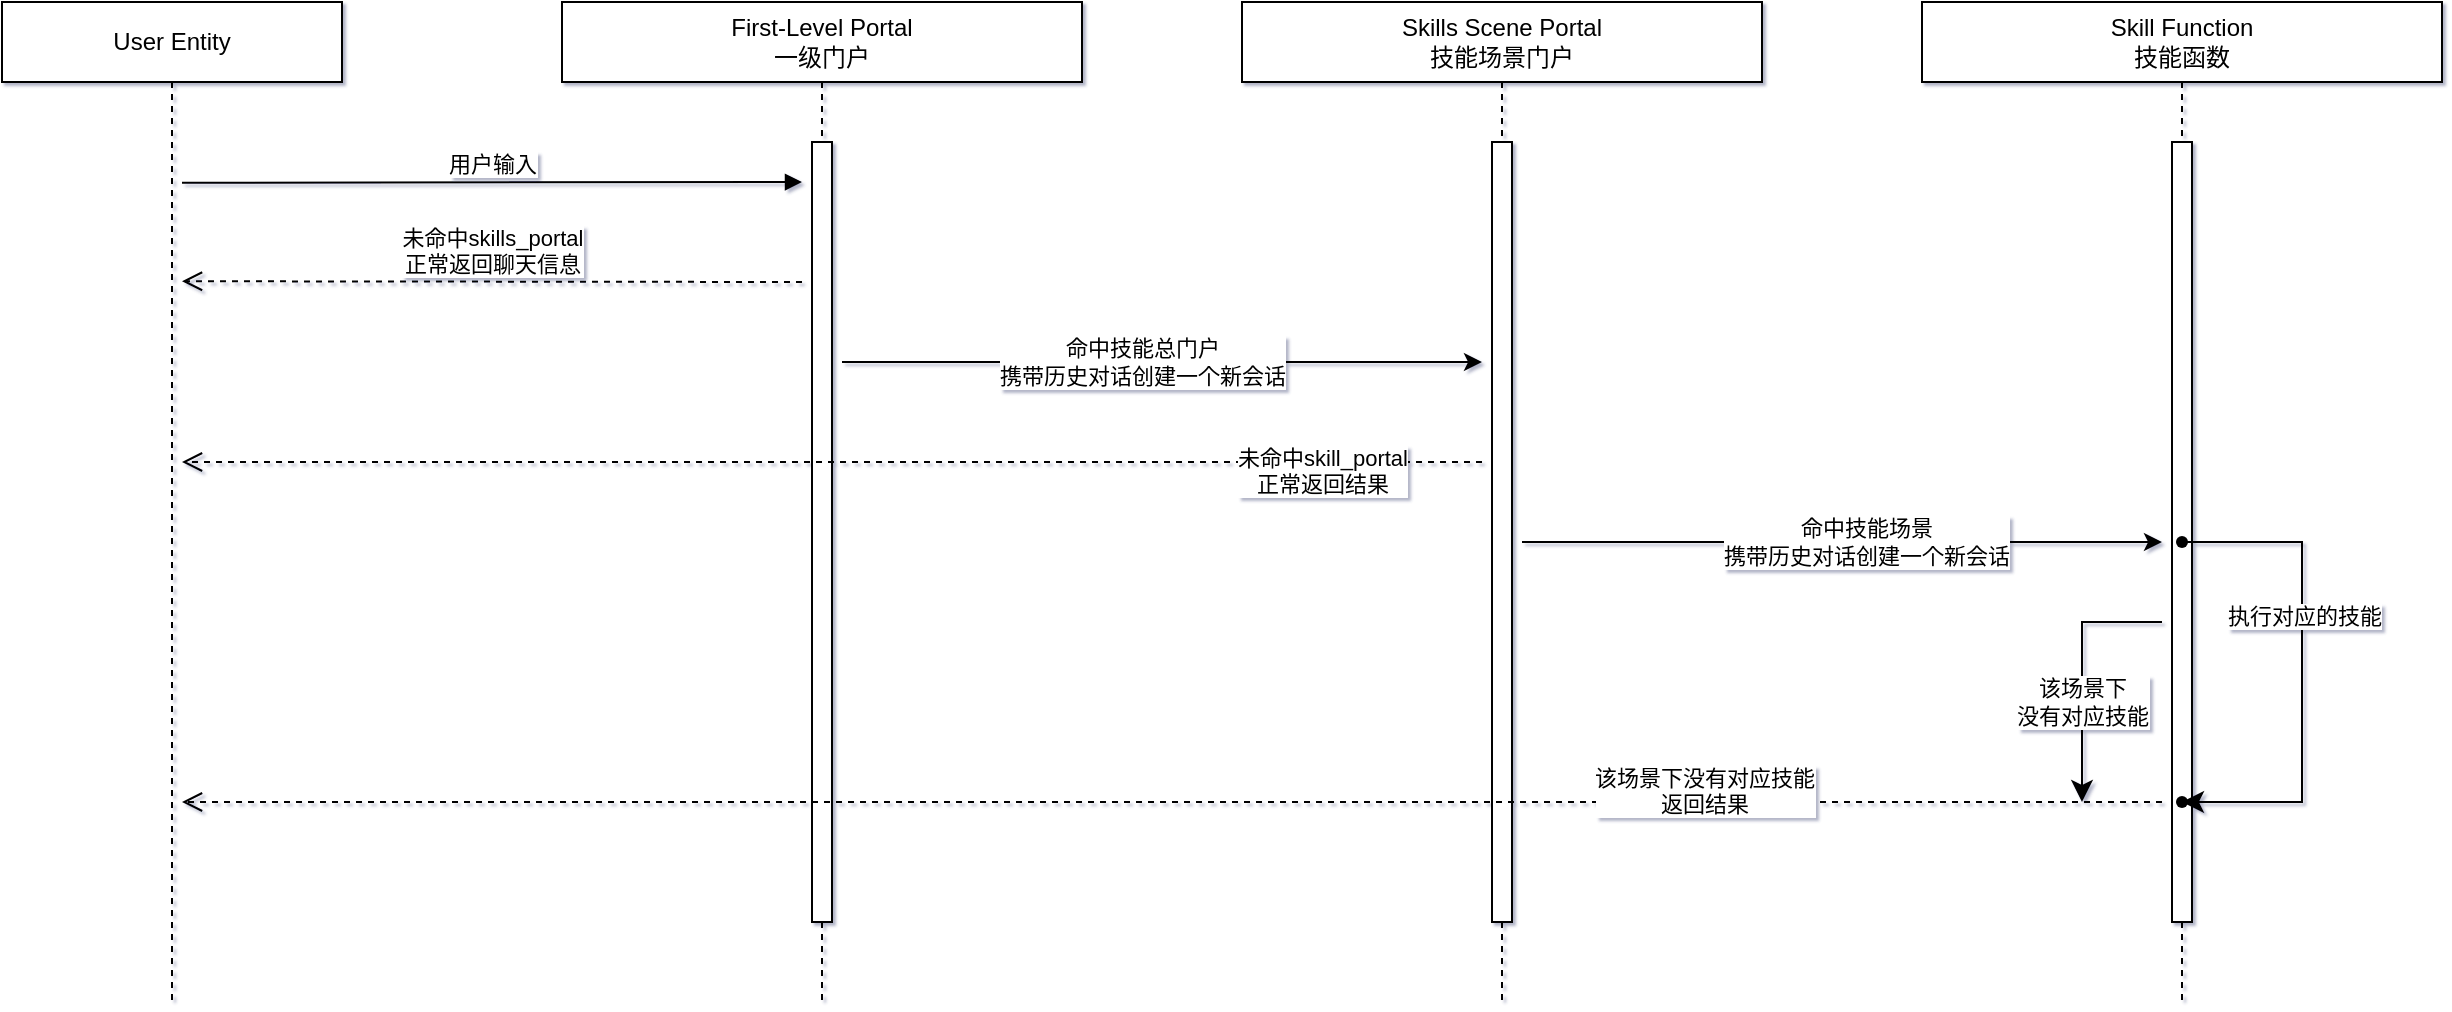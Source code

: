 <mxfile version="21.5.1" type="github">
  <diagram name="Page-1" id="2YBvvXClWsGukQMizWep">
    <mxGraphModel dx="2047" dy="692" grid="1" gridSize="10" guides="1" tooltips="1" connect="1" arrows="1" fold="1" page="0" pageScale="1" pageWidth="900" pageHeight="1600" background="#ffffff" math="0" shadow="1">
      <root>
        <mxCell id="0" />
        <mxCell id="1" parent="0" />
        <mxCell id="w3quCmvCJ4kMD0r-27Fn-25" value="" style="edgeStyle=elbowEdgeStyle;orthogonalLoop=1;jettySize=auto;html=1;elbow=horizontal;curved=0;rounded=0;" edge="1" parent="1">
          <mxGeometry relative="1" as="geometry">
            <mxPoint y="200" as="sourcePoint" />
            <mxPoint x="320" y="200" as="targetPoint" />
          </mxGeometry>
        </mxCell>
        <mxCell id="w3quCmvCJ4kMD0r-27Fn-26" value="命中技能总门户&lt;br&gt;携带历史对话创建一个新会话" style="edgeLabel;html=1;align=center;verticalAlign=middle;resizable=0;points=[];" vertex="1" connectable="0" parent="w3quCmvCJ4kMD0r-27Fn-25">
          <mxGeometry x="-0.062" relative="1" as="geometry">
            <mxPoint as="offset" />
          </mxGeometry>
        </mxCell>
        <mxCell id="aM9ryv3xv72pqoxQDRHE-1" value="First-Level Portal&lt;br&gt;一级门户" style="shape=umlLifeline;perimeter=lifelinePerimeter;whiteSpace=wrap;html=1;container=0;dropTarget=0;collapsible=0;recursiveResize=0;outlineConnect=0;portConstraint=eastwest;newEdgeStyle={&quot;edgeStyle&quot;:&quot;elbowEdgeStyle&quot;,&quot;elbow&quot;:&quot;vertical&quot;,&quot;curved&quot;:0,&quot;rounded&quot;:0};rounded=0;" parent="1" vertex="1">
          <mxGeometry x="-140" y="20" width="260" height="500" as="geometry" />
        </mxCell>
        <mxCell id="w3quCmvCJ4kMD0r-27Fn-20" value="" style="html=1;points=[];perimeter=orthogonalPerimeter;outlineConnect=0;targetShapes=umlLifeline;portConstraint=eastwest;newEdgeStyle={&quot;edgeStyle&quot;:&quot;elbowEdgeStyle&quot;,&quot;elbow&quot;:&quot;vertical&quot;,&quot;curved&quot;:0,&quot;rounded&quot;:0};rounded=0;" vertex="1" parent="aM9ryv3xv72pqoxQDRHE-1">
          <mxGeometry x="125" y="70" width="10" height="390" as="geometry" />
        </mxCell>
        <mxCell id="aM9ryv3xv72pqoxQDRHE-10" value="未命中skills_portal&lt;br&gt;正常返回聊天信息" style="html=1;verticalAlign=bottom;endArrow=open;dashed=1;endSize=8;edgeStyle=elbowEdgeStyle;elbow=vertical;curved=0;rounded=0;" parent="1" edge="1">
          <mxGeometry x="0.001" relative="1" as="geometry">
            <mxPoint x="-330" y="159.62" as="targetPoint" />
            <Array as="points">
              <mxPoint x="-144.73" y="159.62" />
            </Array>
            <mxPoint x="-20" y="160" as="sourcePoint" />
            <mxPoint as="offset" />
          </mxGeometry>
        </mxCell>
        <mxCell id="w3quCmvCJ4kMD0r-27Fn-14" value="User&amp;nbsp;Entity" style="shape=umlLifeline;perimeter=lifelinePerimeter;whiteSpace=wrap;html=1;container=0;dropTarget=0;collapsible=0;recursiveResize=0;outlineConnect=0;portConstraint=eastwest;newEdgeStyle={&quot;edgeStyle&quot;:&quot;elbowEdgeStyle&quot;,&quot;elbow&quot;:&quot;vertical&quot;,&quot;curved&quot;:0,&quot;rounded&quot;:0};rounded=0;" vertex="1" parent="1">
          <mxGeometry x="-420" y="20" width="170" height="500" as="geometry" />
        </mxCell>
        <mxCell id="w3quCmvCJ4kMD0r-27Fn-17" value="用户输入" style="html=1;verticalAlign=bottom;endArrow=block;edgeStyle=elbowEdgeStyle;elbow=vertical;curved=0;rounded=0;" edge="1" parent="1">
          <mxGeometry relative="1" as="geometry">
            <mxPoint x="-330" y="110.38" as="sourcePoint" />
            <Array as="points">
              <mxPoint x="-160" y="110" />
            </Array>
            <mxPoint x="-20" y="110" as="targetPoint" />
          </mxGeometry>
        </mxCell>
        <mxCell id="w3quCmvCJ4kMD0r-27Fn-31" value="" style="edgeStyle=elbowEdgeStyle;orthogonalLoop=1;jettySize=auto;html=1;elbow=horizontal;curved=0;rounded=0;" edge="1" parent="1">
          <mxGeometry relative="1" as="geometry">
            <mxPoint x="340" y="290" as="sourcePoint" />
            <mxPoint x="660" y="290" as="targetPoint" />
          </mxGeometry>
        </mxCell>
        <mxCell id="w3quCmvCJ4kMD0r-27Fn-34" value="命中技能场景&lt;br&gt;携带历史对话创建一个新会话" style="edgeLabel;html=1;align=center;verticalAlign=middle;resizable=0;points=[];" vertex="1" connectable="0" parent="w3quCmvCJ4kMD0r-27Fn-31">
          <mxGeometry x="0.076" relative="1" as="geometry">
            <mxPoint as="offset" />
          </mxGeometry>
        </mxCell>
        <mxCell id="w3quCmvCJ4kMD0r-27Fn-23" value="Skills Scene Portal&lt;br&gt;技能场景门户" style="shape=umlLifeline;perimeter=lifelinePerimeter;whiteSpace=wrap;html=1;container=0;dropTarget=0;collapsible=0;recursiveResize=0;outlineConnect=0;portConstraint=eastwest;newEdgeStyle={&quot;edgeStyle&quot;:&quot;elbowEdgeStyle&quot;,&quot;elbow&quot;:&quot;vertical&quot;,&quot;curved&quot;:0,&quot;rounded&quot;:0};rounded=0;" vertex="1" parent="1">
          <mxGeometry x="200" y="20" width="260" height="500" as="geometry" />
        </mxCell>
        <mxCell id="w3quCmvCJ4kMD0r-27Fn-24" value="" style="html=1;points=[];perimeter=orthogonalPerimeter;outlineConnect=0;targetShapes=umlLifeline;portConstraint=eastwest;newEdgeStyle={&quot;edgeStyle&quot;:&quot;elbowEdgeStyle&quot;,&quot;elbow&quot;:&quot;vertical&quot;,&quot;curved&quot;:0,&quot;rounded&quot;:0};rounded=0;" vertex="1" parent="w3quCmvCJ4kMD0r-27Fn-23">
          <mxGeometry x="125" y="70" width="10" height="390" as="geometry" />
        </mxCell>
        <mxCell id="w3quCmvCJ4kMD0r-27Fn-27" value="未命中skill_portal&lt;br&gt;正常返回结果" style="html=1;verticalAlign=bottom;endArrow=open;dashed=1;endSize=8;edgeStyle=elbowEdgeStyle;elbow=horizontal;curved=0;rounded=0;" edge="1" parent="1">
          <mxGeometry x="-0.754" y="20" relative="1" as="geometry">
            <mxPoint x="-330" y="250" as="targetPoint" />
            <Array as="points">
              <mxPoint x="320" y="250" />
            </Array>
            <mxPoint x="320" y="250" as="sourcePoint" />
            <mxPoint as="offset" />
          </mxGeometry>
        </mxCell>
        <mxCell id="w3quCmvCJ4kMD0r-27Fn-29" value="Skill Function&lt;br&gt;技能函数" style="shape=umlLifeline;perimeter=lifelinePerimeter;whiteSpace=wrap;html=1;container=0;dropTarget=0;collapsible=0;recursiveResize=0;outlineConnect=0;portConstraint=eastwest;newEdgeStyle={&quot;edgeStyle&quot;:&quot;elbowEdgeStyle&quot;,&quot;elbow&quot;:&quot;vertical&quot;,&quot;curved&quot;:0,&quot;rounded&quot;:0};rounded=0;" vertex="1" parent="1">
          <mxGeometry x="540" y="20" width="260" height="500" as="geometry" />
        </mxCell>
        <mxCell id="w3quCmvCJ4kMD0r-27Fn-30" value="" style="html=1;points=[];perimeter=orthogonalPerimeter;outlineConnect=0;targetShapes=umlLifeline;portConstraint=eastwest;newEdgeStyle={&quot;edgeStyle&quot;:&quot;elbowEdgeStyle&quot;,&quot;elbow&quot;:&quot;vertical&quot;,&quot;curved&quot;:0,&quot;rounded&quot;:0};rounded=0;" vertex="1" parent="w3quCmvCJ4kMD0r-27Fn-29">
          <mxGeometry x="125" y="70" width="10" height="390" as="geometry" />
        </mxCell>
        <mxCell id="w3quCmvCJ4kMD0r-27Fn-43" value="该场景下没有对应技能&lt;br&gt;返回结果" style="html=1;verticalAlign=bottom;endArrow=open;dashed=1;endSize=8;edgeStyle=elbowEdgeStyle;elbow=horizontal;curved=0;rounded=0;" edge="1" parent="1">
          <mxGeometry x="-0.536" y="10" relative="1" as="geometry">
            <mxPoint x="-330" y="420" as="targetPoint" />
            <Array as="points">
              <mxPoint x="317.5" y="420" />
            </Array>
            <mxPoint x="660" y="420" as="sourcePoint" />
            <mxPoint as="offset" />
          </mxGeometry>
        </mxCell>
        <mxCell id="w3quCmvCJ4kMD0r-27Fn-44" value="" style="shape=waypoint;sketch=0;fillStyle=solid;size=6;pointerEvents=1;points=[];fillColor=none;resizable=0;rotatable=0;perimeter=centerPerimeter;snapToPoint=1;" vertex="1" parent="1">
          <mxGeometry x="660" y="410" width="20" height="20" as="geometry" />
        </mxCell>
        <mxCell id="w3quCmvCJ4kMD0r-27Fn-45" value="" style="edgeStyle=segmentEdgeStyle;endArrow=classic;html=1;curved=0;rounded=0;endSize=8;startSize=8;" edge="1" parent="1">
          <mxGeometry width="50" height="50" relative="1" as="geometry">
            <mxPoint x="660" y="330" as="sourcePoint" />
            <mxPoint x="620" y="420" as="targetPoint" />
          </mxGeometry>
        </mxCell>
        <mxCell id="w3quCmvCJ4kMD0r-27Fn-47" value="该场景下&lt;br&gt;没有对应技能" style="edgeLabel;html=1;align=center;verticalAlign=middle;resizable=0;points=[];" vertex="1" connectable="0" parent="w3quCmvCJ4kMD0r-27Fn-45">
          <mxGeometry x="-0.174" relative="1" as="geometry">
            <mxPoint y="26" as="offset" />
          </mxGeometry>
        </mxCell>
        <mxCell id="w3quCmvCJ4kMD0r-27Fn-49" value="" style="edgeStyle=elbowEdgeStyle;elbow=horizontal;endArrow=classic;html=1;curved=0;rounded=0;endSize=8;startSize=8;entryX=0.693;entryY=0.726;entryDx=0;entryDy=0;entryPerimeter=0;exitX=1.041;exitY=0.922;exitDx=0;exitDy=0;exitPerimeter=0;" edge="1" parent="1" source="w3quCmvCJ4kMD0r-27Fn-52" target="w3quCmvCJ4kMD0r-27Fn-44">
          <mxGeometry width="50" height="50" relative="1" as="geometry">
            <mxPoint x="680" y="310" as="sourcePoint" />
            <mxPoint x="720" y="340" as="targetPoint" />
            <Array as="points">
              <mxPoint x="730" y="370" />
            </Array>
          </mxGeometry>
        </mxCell>
        <mxCell id="w3quCmvCJ4kMD0r-27Fn-51" value="执行对应的技能" style="edgeLabel;html=1;align=center;verticalAlign=middle;resizable=0;points=[];" vertex="1" connectable="0" parent="w3quCmvCJ4kMD0r-27Fn-49">
          <mxGeometry x="-0.224" y="1" relative="1" as="geometry">
            <mxPoint as="offset" />
          </mxGeometry>
        </mxCell>
        <mxCell id="w3quCmvCJ4kMD0r-27Fn-52" value="" style="shape=waypoint;sketch=0;fillStyle=solid;size=6;pointerEvents=1;points=[];fillColor=none;resizable=0;rotatable=0;perimeter=centerPerimeter;snapToPoint=1;" vertex="1" parent="1">
          <mxGeometry x="660" y="280" width="20" height="20" as="geometry" />
        </mxCell>
      </root>
    </mxGraphModel>
  </diagram>
</mxfile>
